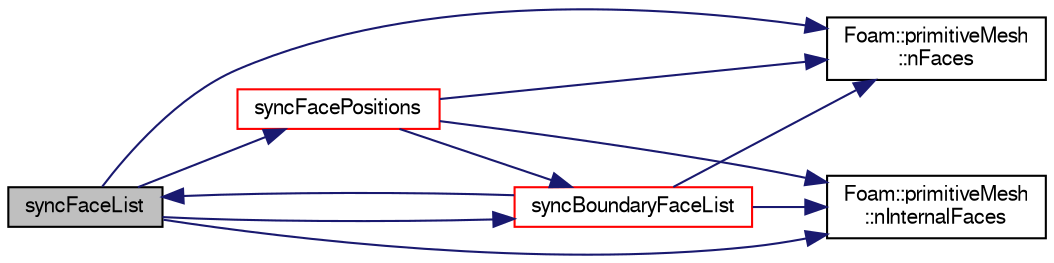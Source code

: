 digraph "syncFaceList"
{
  bgcolor="transparent";
  edge [fontname="FreeSans",fontsize="10",labelfontname="FreeSans",labelfontsize="10"];
  node [fontname="FreeSans",fontsize="10",shape=record];
  rankdir="LR";
  Node4294 [label="syncFaceList",height=0.2,width=0.4,color="black", fillcolor="grey75", style="filled", fontcolor="black"];
  Node4294 -> Node4295 [color="midnightblue",fontsize="10",style="solid",fontname="FreeSans"];
  Node4295 [label="Foam::primitiveMesh\l::nFaces",height=0.2,width=0.4,color="black",URL="$a27530.html#abe602c985a3c9ffa67176e969e77ca6f"];
  Node4294 -> Node4296 [color="midnightblue",fontsize="10",style="solid",fontname="FreeSans"];
  Node4296 [label="Foam::primitiveMesh\l::nInternalFaces",height=0.2,width=0.4,color="black",URL="$a27530.html#aa6c7965af1f30d16d9125deb981cbdb0"];
  Node4294 -> Node4297 [color="midnightblue",fontsize="10",style="solid",fontname="FreeSans"];
  Node4297 [label="syncBoundaryFaceList",height=0.2,width=0.4,color="red",URL="$a27502.html#a1885668646afb3cf257512c56daa9b2f",tooltip="Synchronize values on boundary faces only. "];
  Node4297 -> Node4295 [color="midnightblue",fontsize="10",style="solid",fontname="FreeSans"];
  Node4297 -> Node4296 [color="midnightblue",fontsize="10",style="solid",fontname="FreeSans"];
  Node4297 -> Node4294 [color="midnightblue",fontsize="10",style="solid",fontname="FreeSans"];
  Node4294 -> Node4418 [color="midnightblue",fontsize="10",style="solid",fontname="FreeSans"];
  Node4418 [label="syncFacePositions",height=0.2,width=0.4,color="red",URL="$a27502.html#a7ae518045a79b8f299ca4d64db0b96b4",tooltip="Synchronize locations on all mesh faces. "];
  Node4418 -> Node4295 [color="midnightblue",fontsize="10",style="solid",fontname="FreeSans"];
  Node4418 -> Node4296 [color="midnightblue",fontsize="10",style="solid",fontname="FreeSans"];
  Node4418 -> Node4297 [color="midnightblue",fontsize="10",style="solid",fontname="FreeSans"];
}
